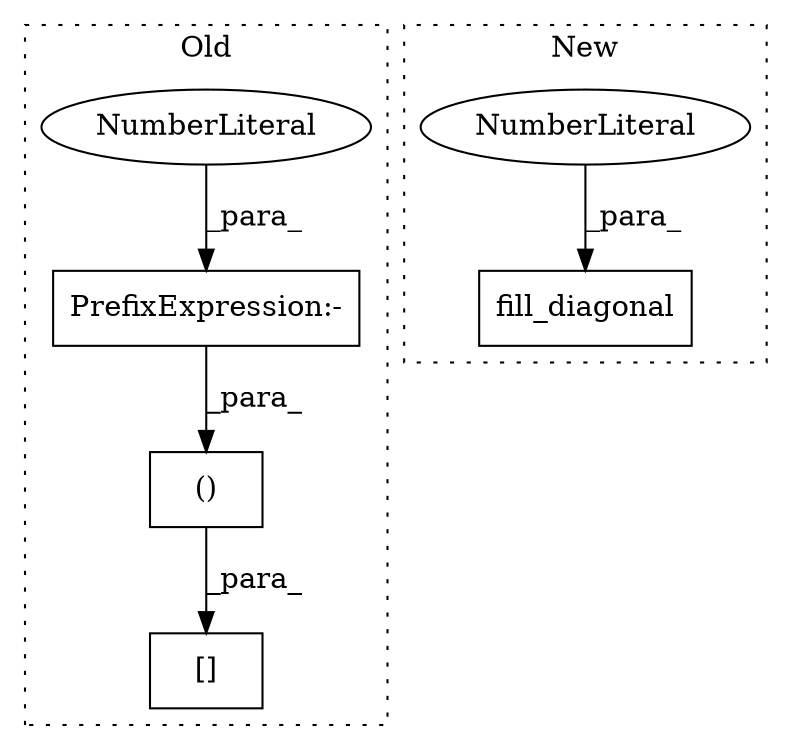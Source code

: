digraph G {
subgraph cluster0 {
1 [label="()" a="106" s="1071" l="83" shape="box"];
3 [label="[]" a="2" s="1047,1154" l="24,2" shape="box"];
5 [label="PrefixExpression:-" a="38" s="1102" l="1" shape="box"];
6 [label="NumberLiteral" a="34" s="1103" l="1" shape="ellipse"];
label = "Old";
style="dotted";
}
subgraph cluster1 {
2 [label="fill_diagonal" a="32" s="1053,1087" l="14,1" shape="box"];
4 [label="NumberLiteral" a="34" s="1086" l="1" shape="ellipse"];
label = "New";
style="dotted";
}
1 -> 3 [label="_para_"];
4 -> 2 [label="_para_"];
5 -> 1 [label="_para_"];
6 -> 5 [label="_para_"];
}